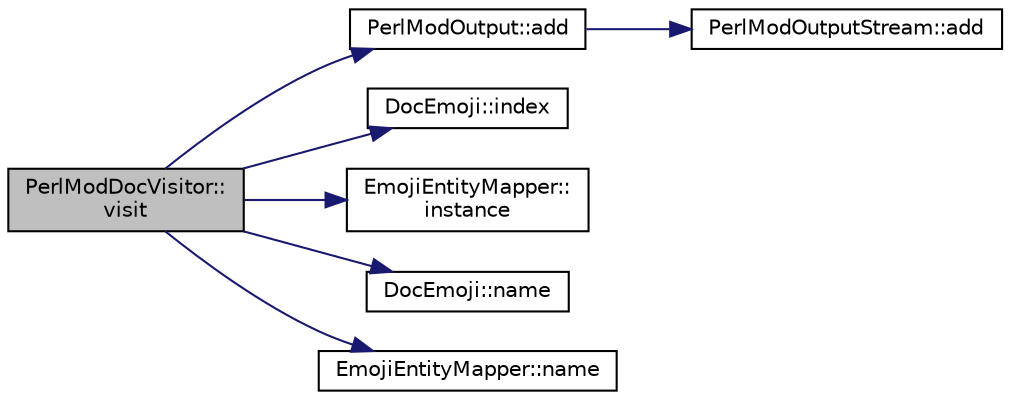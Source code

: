 digraph "PerlModDocVisitor::visit"
{
 // LATEX_PDF_SIZE
  edge [fontname="Helvetica",fontsize="10",labelfontname="Helvetica",labelfontsize="10"];
  node [fontname="Helvetica",fontsize="10",shape=record];
  rankdir="LR";
  Node1 [label="PerlModDocVisitor::\lvisit",height=0.2,width=0.4,color="black", fillcolor="grey75", style="filled", fontcolor="black",tooltip=" "];
  Node1 -> Node2 [color="midnightblue",fontsize="10",style="solid",fontname="Helvetica"];
  Node2 [label="PerlModOutput::add",height=0.2,width=0.4,color="black", fillcolor="white", style="filled",URL="$classPerlModOutput.html#a05fa4627d62acbf1413ba09f6af91460",tooltip=" "];
  Node2 -> Node3 [color="midnightblue",fontsize="10",style="solid",fontname="Helvetica"];
  Node3 [label="PerlModOutputStream::add",height=0.2,width=0.4,color="black", fillcolor="white", style="filled",URL="$classPerlModOutputStream.html#a6970acf3298a0e408427b54d1b876cd5",tooltip=" "];
  Node1 -> Node4 [color="midnightblue",fontsize="10",style="solid",fontname="Helvetica"];
  Node4 [label="DocEmoji::index",height=0.2,width=0.4,color="black", fillcolor="white", style="filled",URL="$classDocEmoji.html#a07de0cec2007bc102188a656a354b8b9",tooltip=" "];
  Node1 -> Node5 [color="midnightblue",fontsize="10",style="solid",fontname="Helvetica"];
  Node5 [label="EmojiEntityMapper::\linstance",height=0.2,width=0.4,color="black", fillcolor="white", style="filled",URL="$classEmojiEntityMapper.html#afbf245f030b4c8bd5b6e4b5fa460804f",tooltip=" "];
  Node1 -> Node6 [color="midnightblue",fontsize="10",style="solid",fontname="Helvetica"];
  Node6 [label="DocEmoji::name",height=0.2,width=0.4,color="black", fillcolor="white", style="filled",URL="$classDocEmoji.html#a5c754f3d5f362c43008fe6bf6d11147a",tooltip=" "];
  Node1 -> Node7 [color="midnightblue",fontsize="10",style="solid",fontname="Helvetica"];
  Node7 [label="EmojiEntityMapper::name",height=0.2,width=0.4,color="black", fillcolor="white", style="filled",URL="$classEmojiEntityMapper.html#a33137ef11c5d63f6f7d7a27c01db943e",tooltip="Access routine to the name of the Emoji entity."];
}
